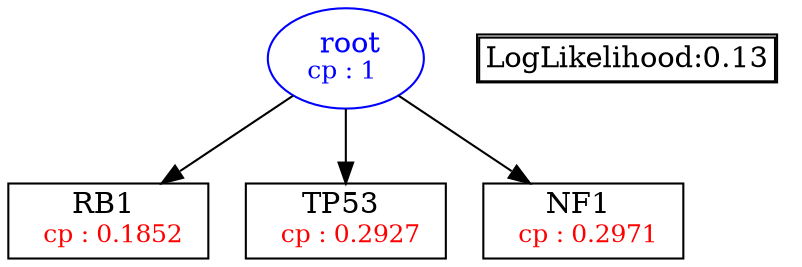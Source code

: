 digraph tree {
    "root" [label=<<font color='Blue'> root</font><br/><font color='Blue' POINT-SIZE='12'>cp : 1 </font>>, shape=oval, color=Blue];
    "S1" [label =<RB1 <br/> <font color='Red' POINT-SIZE='12'> cp : 0.1852 </font>>, shape=box];
    "S2" [label =<TP53 <br/> <font color='Red' POINT-SIZE='12'> cp : 0.2927 </font>>, shape=box];
    "S3" [label =<NF1 <br/> <font color='Red' POINT-SIZE='12'> cp : 0.2971 </font>>, shape=box];
    "root" -> "S1";
    "root" -> "S2";
    "root" -> "S3";

    node[shape=plaintext]
    fontsize="10"
    struct1 [label=
    <<TABLE BORDER="1" CELLBORDER="1" CELLSPACING="0" >
    <TR><TD ALIGN="LEFT">LogLikelihood:0.13</TD></TR>
    </TABLE>>];

}
